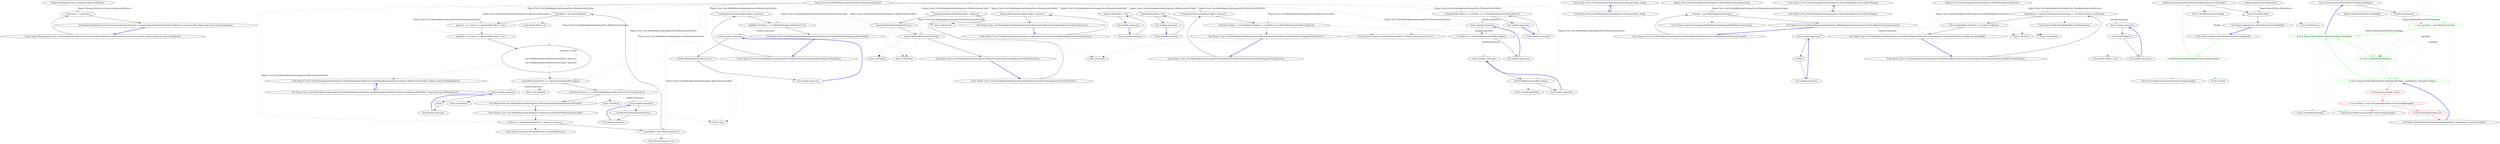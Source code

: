 digraph  {
n3 [label="Ninject.Planning.Directives.ConstructorInjectionDirective", span=""];
n0 [cluster="Ninject.Planning.Directives.ConstructorInjectionDirective.ConstructorInjectionDirective(System.Reflection.ConstructorInfo, Ninject.Injection.ConstructorInjector)", label="Entry Ninject.Planning.Directives.ConstructorInjectionDirective.ConstructorInjectionDirective(System.Reflection.ConstructorInfo, Ninject.Injection.ConstructorInjector)", span="33-33"];
n1 [cluster="Ninject.Planning.Directives.ConstructorInjectionDirective.ConstructorInjectionDirective(System.Reflection.ConstructorInfo, Ninject.Injection.ConstructorInjector)", label="Constructor = constructor", span="36-36"];
n2 [cluster="Ninject.Planning.Directives.ConstructorInjectionDirective.ConstructorInjectionDirective(System.Reflection.ConstructorInfo, Ninject.Injection.ConstructorInjector)", label="Exit Ninject.Planning.Directives.ConstructorInjectionDirective.ConstructorInjectionDirective(System.Reflection.ConstructorInfo, Ninject.Injection.ConstructorInjector)", span="33-33"];
m0_16 [cluster="Mock<IPlan>.cstr", file="CircularDependenciesTests.cs", label="Entry Mock<IPlan>.cstr", span=""];
m0_83 [cluster="Ninject.Tests.Unit.MethodInjectionStrategyTests.Dummy.Foo(int, string)", file="CircularDependenciesTests.cs", label="Entry Ninject.Tests.Unit.MethodInjectionStrategyTests.Dummy.Foo(int, string)", span="109-109"];
m0_84 [cluster="Ninject.Tests.Unit.MethodInjectionStrategyTests.Dummy.Foo(int, string)", file="CircularDependenciesTests.cs", label="Exit Ninject.Tests.Unit.MethodInjectionStrategyTests.Dummy.Foo(int, string)", span="109-109"];
m0_3 [cluster="Ninject.Activation.Strategies.MethodInjectionStrategy.MethodInjectionStrategy()", file="CircularDependenciesTests.cs", label="Entry Ninject.Activation.Strategies.MethodInjectionStrategy.MethodInjectionStrategy()", span="17-17"];
m0_85 [cluster="Ninject.Tests.Unit.MethodInjectionStrategyTests.Dummy.Bar(Ninject.Tests.Fakes.IWeapon)", file="CircularDependenciesTests.cs", label="Entry Ninject.Tests.Unit.MethodInjectionStrategyTests.Dummy.Bar(Ninject.Tests.Fakes.IWeapon)", span="110-110"];
m0_86 [cluster="Ninject.Tests.Unit.MethodInjectionStrategyTests.Dummy.Bar(Ninject.Tests.Fakes.IWeapon)", file="CircularDependenciesTests.cs", label="Exit Ninject.Tests.Unit.MethodInjectionStrategyTests.Dummy.Bar(Ninject.Tests.Fakes.IWeapon)", span="110-110"];
m0_15 [cluster="Mock<IContext>.cstr", file="CircularDependenciesTests.cs", label="Entry Mock<IContext>.cstr", span=""];
m0_4 [cluster="Ninject.Tests.Unit.MethodInjectionStrategyTests.WhenActivateIsCalled.WhenActivateIsCalled()", file="CircularDependenciesTests.cs", label="Entry Ninject.Tests.Unit.MethodInjectionStrategyTests.WhenActivateIsCalled.WhenActivateIsCalled()", span="42-42"];
m0_5 [cluster="Ninject.Tests.Unit.MethodInjectionStrategyTests.WhenActivateIsCalled.WhenActivateIsCalled()", file="CircularDependenciesTests.cs", label="reference = new InstanceReference { Instance = instance }", span="44-44"];
m0_6 [cluster="Ninject.Tests.Unit.MethodInjectionStrategyTests.WhenActivateIsCalled.WhenActivateIsCalled()", file="CircularDependenciesTests.cs", label="contextMock = new Mock<IContext>()", span="46-46"];
m0_7 [cluster="Ninject.Tests.Unit.MethodInjectionStrategyTests.WhenActivateIsCalled.WhenActivateIsCalled()", file="CircularDependenciesTests.cs", label="planMock = new Mock<IPlan>()", span="47-47"];
m0_8 [cluster="Ninject.Tests.Unit.MethodInjectionStrategyTests.WhenActivateIsCalled.WhenActivateIsCalled()", file="CircularDependenciesTests.cs", label="injector1 = (x, args) => { injector1WasCalled = true; }", span="48-48"];
m0_9 [cluster="Ninject.Tests.Unit.MethodInjectionStrategyTests.WhenActivateIsCalled.WhenActivateIsCalled()", file="CircularDependenciesTests.cs", label="injector2 = (x, args) => { injector2WasCalled = true; }", span="49-49"];
m0_10 [cluster="Ninject.Tests.Unit.MethodInjectionStrategyTests.WhenActivateIsCalled.WhenActivateIsCalled()", file="CircularDependenciesTests.cs", label="directives = new[]\r\n            {\r\n                new FakeMethodInjectionDirective(method1, injector1),\r\n                new FakeMethodInjectionDirective(method2, injector2)\r\n            }", span="51-55"];
m0_11 [cluster="Ninject.Tests.Unit.MethodInjectionStrategyTests.WhenActivateIsCalled.WhenActivateIsCalled()", file="CircularDependenciesTests.cs", label="contextMock.SetupGet(x => x.Plan).Returns(planMock.Object)", span="57-57"];
m0_12 [cluster="Ninject.Tests.Unit.MethodInjectionStrategyTests.WhenActivateIsCalled.WhenActivateIsCalled()", file="CircularDependenciesTests.cs", label="planMock.Setup(x => x.GetAll<MethodInjectionDirective>()).Returns(directives)", span="59-59"];
m0_13 [cluster="Ninject.Tests.Unit.MethodInjectionStrategyTests.WhenActivateIsCalled.WhenActivateIsCalled()", file="CircularDependenciesTests.cs", label="Exit Ninject.Tests.Unit.MethodInjectionStrategyTests.WhenActivateIsCalled.WhenActivateIsCalled()", span="42-42"];
m0_66 [cluster="Unk.Should", file="CircularDependenciesTests.cs", label="Entry Unk.Should", span=""];
m0_33 [cluster="Unk.>", file="CircularDependenciesTests.cs", label="Entry Unk.>", span=""];
m0_50 [cluster="System.Collections.Generic.IEnumerable<T>.Map<T>(System.Action<T>)", file="CircularDependenciesTests.cs", label="Entry System.Collections.Generic.IEnumerable<T>.Map<T>(System.Action<T>)", span="8-8"];
m0_61 [cluster="Ninject.Tests.Unit.MethodInjectionStrategyTests.WhenActivateIsCalled.InvokesInjectorsForEachDirective()", file="CircularDependenciesTests.cs", label="Entry Ninject.Tests.Unit.MethodInjectionStrategyTests.WhenActivateIsCalled.InvokesInjectorsForEachDirective()", span="85-85"];
m0_62 [cluster="Ninject.Tests.Unit.MethodInjectionStrategyTests.WhenActivateIsCalled.InvokesInjectorsForEachDirective()", file="CircularDependenciesTests.cs", label="strategy.Activate(contextMock.Object, reference)", span="87-87"];
m0_63 [cluster="Ninject.Tests.Unit.MethodInjectionStrategyTests.WhenActivateIsCalled.InvokesInjectorsForEachDirective()", file="CircularDependenciesTests.cs", label="injector1WasCalled.Should().BeTrue()", span="88-88"];
m0_64 [cluster="Ninject.Tests.Unit.MethodInjectionStrategyTests.WhenActivateIsCalled.InvokesInjectorsForEachDirective()", file="CircularDependenciesTests.cs", label="injector2WasCalled.Should().BeTrue()", span="89-89"];
m0_65 [cluster="Ninject.Tests.Unit.MethodInjectionStrategyTests.WhenActivateIsCalled.InvokesInjectorsForEachDirective()", file="CircularDependenciesTests.cs", label="Exit Ninject.Tests.Unit.MethodInjectionStrategyTests.WhenActivateIsCalled.InvokesInjectorsForEachDirective()", span="85-85"];
m0_43 [cluster="Ninject.Tests.Unit.MethodInjectionStrategyTests.WhenActivateIsCalled.CreatesMethodInjectorsForEachDirective()", file="CircularDependenciesTests.cs", label="Entry Ninject.Tests.Unit.MethodInjectionStrategyTests.WhenActivateIsCalled.CreatesMethodInjectorsForEachDirective()", span="71-71"];
m0_44 [cluster="Ninject.Tests.Unit.MethodInjectionStrategyTests.WhenActivateIsCalled.CreatesMethodInjectorsForEachDirective()", file="CircularDependenciesTests.cs", label="strategy.Activate(contextMock.Object, reference)", span="73-73"];
m0_45 [cluster="Ninject.Tests.Unit.MethodInjectionStrategyTests.WhenActivateIsCalled.CreatesMethodInjectorsForEachDirective()", file="CircularDependenciesTests.cs", label="Exit Ninject.Tests.Unit.MethodInjectionStrategyTests.WhenActivateIsCalled.CreatesMethodInjectorsForEachDirective()", span="71-71"];
m0_75 [cluster="Unk.ToArray", file="CircularDependenciesTests.cs", label="Entry Unk.ToArray", span=""];
m0_17 [cluster="Ninject.Tests.Unit.MethodInjectionStrategyTests.FakeMethodInjectionDirective.FakeMethodInjectionDirective(System.Reflection.MethodInfo, Ninject.Injection.MethodInjector)", file="CircularDependenciesTests.cs", label="Entry Ninject.Tests.Unit.MethodInjectionStrategyTests.FakeMethodInjectionDirective.FakeMethodInjectionDirective(System.Reflection.MethodInfo, Ninject.Injection.MethodInjector)", span="97-97"];
m0_68 [cluster="Ninject.Tests.Unit.MethodInjectionStrategyTests.FakeMethodInjectionDirective.FakeMethodInjectionDirective(System.Reflection.MethodInfo, Ninject.Injection.MethodInjector)", file="CircularDependenciesTests.cs", label="Exit Ninject.Tests.Unit.MethodInjectionStrategyTests.FakeMethodInjectionDirective.FakeMethodInjectionDirective(System.Reflection.MethodInfo, Ninject.Injection.MethodInjector)", span="97-97"];
m0_38 [cluster="Unk.Activate", file="CircularDependenciesTests.cs", label="Entry Unk.Activate", span=""];
m0_20 [cluster="Unk.Setup", file="CircularDependenciesTests.cs", label="Entry Unk.Setup", span=""];
m0_18 [cluster="Unk.SetupGet", file="CircularDependenciesTests.cs", label="Entry Unk.SetupGet", span=""];
m0_14 [cluster="Ninject.Activation.InstanceReference.InstanceReference()", file="CircularDependenciesTests.cs", label="Entry Ninject.Activation.InstanceReference.InstanceReference()", span="16-16"];
m0_80 [cluster="lambda expression", file="CircularDependenciesTests.cs", label="Entry lambda expression", span="103-103"];
m0_27 [cluster="lambda expression", file="CircularDependenciesTests.cs", label="Entry lambda expression", span="57-57"];
m0_30 [cluster="lambda expression", file="CircularDependenciesTests.cs", label="Entry lambda expression", span="59-59"];
m0_21 [cluster="lambda expression", file="CircularDependenciesTests.cs", label="Entry lambda expression", span="48-48"];
m0_22 [cluster="lambda expression", file="CircularDependenciesTests.cs", label="injector1WasCalled = true", span="48-48"];
m0_23 [cluster="lambda expression", file="CircularDependenciesTests.cs", label="Exit lambda expression", span="48-48"];
m0_24 [cluster="lambda expression", file="CircularDependenciesTests.cs", label="Entry lambda expression", span="49-49"];
m0_25 [cluster="lambda expression", file="CircularDependenciesTests.cs", label="injector2WasCalled = true", span="49-49"];
m0_26 [cluster="lambda expression", file="CircularDependenciesTests.cs", label="Exit lambda expression", span="49-49"];
m0_28 [cluster="lambda expression", file="CircularDependenciesTests.cs", label="x.Plan", span="57-57"];
m0_29 [cluster="lambda expression", file="CircularDependenciesTests.cs", label="Exit lambda expression", span="57-57"];
m0_31 [cluster="lambda expression", file="CircularDependenciesTests.cs", label="x.GetAll<MethodInjectionDirective>()", span="59-59"];
m0_32 [cluster="lambda expression", file="CircularDependenciesTests.cs", label="Exit lambda expression", span="59-59"];
m0_40 [cluster="lambda expression", file="CircularDependenciesTests.cs", label="Entry lambda expression", span="67-67"];
m0_41 [cluster="lambda expression", file="CircularDependenciesTests.cs", label="x.GetAll<MethodInjectionDirective>()", span="67-67"];
m0_42 [cluster="lambda expression", file="CircularDependenciesTests.cs", label="Exit lambda expression", span="67-67"];
m0_51 [cluster="lambda expression", file="CircularDependenciesTests.cs", label="Entry lambda expression", span="81-81"];
m0_52 [cluster="lambda expression", file="CircularDependenciesTests.cs", label="d.TargetMocks.Map(m => m.Verify(x => x.ResolveWithin(contextMock.Object)))", span="81-81"];
m0_53 [cluster="lambda expression", file="CircularDependenciesTests.cs", label="Exit lambda expression", span="81-81"];
m0_54 [cluster="lambda expression", file="CircularDependenciesTests.cs", label="Entry lambda expression", span="81-81"];
m0_55 [cluster="lambda expression", file="CircularDependenciesTests.cs", label="m.Verify(x => x.ResolveWithin(contextMock.Object))", span="81-81"];
m0_56 [cluster="lambda expression", file="CircularDependenciesTests.cs", label="Exit lambda expression", span="81-81"];
m0_57 [cluster="lambda expression", file="CircularDependenciesTests.cs", label="Entry lambda expression", span="81-81"];
m0_58 [cluster="lambda expression", file="CircularDependenciesTests.cs", label="x.ResolveWithin(contextMock.Object)", span="81-81"];
m0_59 [cluster="lambda expression", file="CircularDependenciesTests.cs", label="Exit lambda expression", span="81-81"];
m0_76 [cluster="lambda expression", file="CircularDependenciesTests.cs", label="Entry lambda expression", span="102-102"];
m0_77 [cluster="lambda expression", file="CircularDependenciesTests.cs", label="new Mock<ITarget>()", span="102-102"];
m0_78 [cluster="lambda expression", file="CircularDependenciesTests.cs", label="Exit lambda expression", span="102-102"];
m0_81 [cluster="lambda expression", file="CircularDependenciesTests.cs", label="m.Object", span="103-103"];
m0_82 [cluster="lambda expression", file="CircularDependenciesTests.cs", label="Exit lambda expression", span="103-103"];
m0_74 [cluster="Unk.Select", file="CircularDependenciesTests.cs", label="Entry Unk.Select", span=""];
m0_79 [cluster="Mock<ITarget>.cstr", file="CircularDependenciesTests.cs", label="Entry Mock<ITarget>.cstr", span=""];
m0_34 [cluster="Ninject.Tests.Unit.MethodInjectionStrategyTests.WhenActivateIsCalled.ReadsMethodInjectorsFromPlan()", file="CircularDependenciesTests.cs", label="Entry Ninject.Tests.Unit.MethodInjectionStrategyTests.WhenActivateIsCalled.ReadsMethodInjectorsFromPlan()", span="63-63"];
m0_35 [cluster="Ninject.Tests.Unit.MethodInjectionStrategyTests.WhenActivateIsCalled.ReadsMethodInjectorsFromPlan()", file="CircularDependenciesTests.cs", label="strategy.Activate(contextMock.Object, reference)", span="65-65"];
m0_36 [cluster="Ninject.Tests.Unit.MethodInjectionStrategyTests.WhenActivateIsCalled.ReadsMethodInjectorsFromPlan()", file="CircularDependenciesTests.cs", label="planMock.Verify(x => x.GetAll<MethodInjectionDirective>())", span="67-67"];
m0_37 [cluster="Ninject.Tests.Unit.MethodInjectionStrategyTests.WhenActivateIsCalled.ReadsMethodInjectorsFromPlan()", file="CircularDependenciesTests.cs", label="Exit Ninject.Tests.Unit.MethodInjectionStrategyTests.WhenActivateIsCalled.ReadsMethodInjectorsFromPlan()", span="63-63"];
m0_67 [cluster="Unk.BeTrue", file="CircularDependenciesTests.cs", label="Entry Unk.BeTrue", span=""];
m0_46 [cluster="Ninject.Tests.Unit.MethodInjectionStrategyTests.WhenActivateIsCalled.ResolvesValuesForEachTargetOfEachDirective()", file="CircularDependenciesTests.cs", label="Entry Ninject.Tests.Unit.MethodInjectionStrategyTests.WhenActivateIsCalled.ResolvesValuesForEachTargetOfEachDirective()", span="77-77"];
m0_47 [cluster="Ninject.Tests.Unit.MethodInjectionStrategyTests.WhenActivateIsCalled.ResolvesValuesForEachTargetOfEachDirective()", file="CircularDependenciesTests.cs", label="strategy.Activate(contextMock.Object, reference)", span="79-79"];
m0_48 [cluster="Ninject.Tests.Unit.MethodInjectionStrategyTests.WhenActivateIsCalled.ResolvesValuesForEachTargetOfEachDirective()", file="CircularDependenciesTests.cs", label="directives.Map(d => d.TargetMocks.Map(m => m.Verify(x => x.ResolveWithin(contextMock.Object))))", span="81-81"];
m0_49 [cluster="Ninject.Tests.Unit.MethodInjectionStrategyTests.WhenActivateIsCalled.ResolvesValuesForEachTargetOfEachDirective()", file="CircularDependenciesTests.cs", label="Exit Ninject.Tests.Unit.MethodInjectionStrategyTests.WhenActivateIsCalled.ResolvesValuesForEachTargetOfEachDirective()", span="77-77"];
m0_19 [cluster="Unk.Returns", file="CircularDependenciesTests.cs", label="Entry Unk.Returns", span=""];
m0_73 [cluster="System.Reflection.MethodBase.GetParameters()", file="CircularDependenciesTests.cs", label="Entry System.Reflection.MethodBase.GetParameters()", span="0-0"];
m0_60 [cluster="Unk.ResolveWithin", file="CircularDependenciesTests.cs", label="Entry Unk.ResolveWithin", span=""];
m0_39 [cluster="Unk.Verify", file="CircularDependenciesTests.cs", label="Entry Unk.Verify", span=""];
m0_0 [cluster="Ninject.Tests.Unit.MethodInjectionStrategyTests.MethodInjectionStrategyContext.MethodInjectionStrategyContext()", file="CircularDependenciesTests.cs", label="Entry Ninject.Tests.Unit.MethodInjectionStrategyTests.MethodInjectionStrategyContext.MethodInjectionStrategyContext()", span="22-22"];
m0_1 [cluster="Ninject.Tests.Unit.MethodInjectionStrategyTests.MethodInjectionStrategyContext.MethodInjectionStrategyContext()", file="CircularDependenciesTests.cs", label="strategy = new MethodInjectionStrategy()", span="24-24"];
m0_2 [cluster="Ninject.Tests.Unit.MethodInjectionStrategyTests.MethodInjectionStrategyContext.MethodInjectionStrategyContext()", file="CircularDependenciesTests.cs", label="Exit Ninject.Tests.Unit.MethodInjectionStrategyTests.MethodInjectionStrategyContext.MethodInjectionStrategyContext()", span="22-22"];
m0_69 [cluster="Ninject.Tests.Unit.MethodInjectionStrategyTests.FakeMethodInjectionDirective.CreateTargetsFromParameters(System.Reflection.MethodInfo)", file="CircularDependenciesTests.cs", label="Entry Ninject.Tests.Unit.MethodInjectionStrategyTests.FakeMethodInjectionDirective.CreateTargetsFromParameters(System.Reflection.MethodInfo)", span="100-100"];
m0_70 [cluster="Ninject.Tests.Unit.MethodInjectionStrategyTests.FakeMethodInjectionDirective.CreateTargetsFromParameters(System.Reflection.MethodInfo)", file="CircularDependenciesTests.cs", label="TargetMocks = method.GetParameters().Select(p => new Mock<ITarget>()).ToArray()", span="102-102"];
m0_71 [cluster="Ninject.Tests.Unit.MethodInjectionStrategyTests.FakeMethodInjectionDirective.CreateTargetsFromParameters(System.Reflection.MethodInfo)", file="CircularDependenciesTests.cs", label="return TargetMocks.Select(m => m.Object).ToArray();", span="103-103"];
m0_72 [cluster="Ninject.Tests.Unit.MethodInjectionStrategyTests.FakeMethodInjectionDirective.CreateTargetsFromParameters(System.Reflection.MethodInfo)", file="CircularDependenciesTests.cs", label="Exit Ninject.Tests.Unit.MethodInjectionStrategyTests.FakeMethodInjectionDirective.CreateTargetsFromParameters(System.Reflection.MethodInfo)", span="100-100"];
m0_87 [file="CircularDependenciesTests.cs", label="Ninject.Tests.Unit.MethodInjectionStrategyTests.MethodInjectionStrategyContext", span=""];
m0_88 [file="CircularDependenciesTests.cs", label="Ninject.Tests.Unit.MethodInjectionStrategyTests.WhenActivateIsCalled", span=""];
m0_89 [file="CircularDependenciesTests.cs", label="Ninject.Tests.Unit.MethodInjectionStrategyTests.FakeMethodInjectionDirective", span=""];
m1_7 [cluster="Unk.AddExecutionAssembly", file="MainActivity.cs", label="Entry Unk.AddExecutionAssembly", span=""];
m1_0 [cluster="Ninject.Android.Tests.MainActivity.OnCreate(Bundle)", file="MainActivity.cs", label="Entry Ninject.Android.Tests.MainActivity.OnCreate(Bundle)", span="17-17"];
m1_1 [cluster="Ninject.Android.Tests.MainActivity.OnCreate(Bundle)", color=green, community=0, file="MainActivity.cs", label="0: AddTestAssembly(Assembly.GetExecutingAssembly())", span="21-21"];
m1_3 [cluster="Ninject.Android.Tests.MainActivity.OnCreate(Bundle)", file="MainActivity.cs", label="base.OnCreate(bundle)", span="36-36"];
m1_2 [cluster="Ninject.Android.Tests.MainActivity.OnCreate(Bundle)", file="MainActivity.cs", label="AddExecutionAssembly(typeof(ExtensibilityPointFactory).Assembly)", span="22-22"];
m1_4 [cluster="Ninject.Android.Tests.MainActivity.OnCreate(Bundle)", file="MainActivity.cs", label="Exit Ninject.Android.Tests.MainActivity.OnCreate(Bundle)", span="17-17"];
m1_8 [cluster="Unk.OnCreate", file="MainActivity.cs", label="Entry Unk.OnCreate", span=""];
m1_5 [cluster="System.Reflection.Assembly.GetExecutingAssembly()", file="MainActivity.cs", label="Entry System.Reflection.Assembly.GetExecutingAssembly()", span="0-0"];
m1_6 [cluster="Unk.Add", file="MainActivity.cs", label="Entry Unk.Add", span=""];
m1_9 [file="MainActivity.cs", label="Ninject.Android.Tests.MainActivity", span=""];
m2_0 [cluster="Ninject.WindowsPhone8Tests.MainPage.MainPage()", file="MainPage.xaml.cs", label="Entry Ninject.WindowsPhone8Tests.MainPage.MainPage()", span="18-18"];
m2_1 [cluster="Ninject.WindowsPhone8Tests.MainPage.MainPage()", file="MainPage.xaml.cs", label="InitializeComponent()", span="20-20"];
m2_2 [cluster="Ninject.WindowsPhone8Tests.MainPage.MainPage()", color=green, community=0, file="MainPage.xaml.cs", label="1: var mainPage = new MainPageControl()", span="23-23"];
m2_3 [cluster="Ninject.WindowsPhone8Tests.MainPage.MainPage()", color=green, community=0, file="MainPage.xaml.cs", label="0: Exit Ninject.WindowsPhone8Tests.MainPage.MainPage()", span="18-18"];
m2_4 [cluster="Unk.InitializeComponent", color=green, community=0, file="MainPage.xaml.cs", label="0: Entry Unk.InitializeComponent", span=""];
m2_5 [cluster="Ninject.WindowsPhone8Tests.MainPage.MainPage_Loaded(object, RoutedEventArgs)", color=green, community=0, file="MainPage.xaml.cs", label="0: Entry Ninject.WindowsPhone8Tests.MainPage.MainPage_Loaded(object, RoutedEventArgs)", span="29-29"];
m2_11 [cluster="System.Reflection.Assembly.GetExecutingAssembly()", file="MainPage.xaml.cs", label="Entry System.Reflection.Assembly.GetExecutingAssembly()", span="0-0"];
m2_6 [cluster="Ninject.WindowsPhone8Tests.MainPage.MainPage_Loaded(object, RoutedEventArgs)", color=red, community=0, file="MainPage.xaml.cs", label="0: SystemTray.IsVisible = false", span="32-32"];
m2_7 [cluster="Ninject.WindowsPhone8Tests.MainPage.MainPage_Loaded(object, RoutedEventArgs)", color=red, community=0, file="MainPage.xaml.cs", label="0: var testPage = new TestEngine(Assembly.GetExecutingAssembly())", span="34-34"];
m2_8 [cluster="MainPageControl.cstr", color=red, community=0, file="MainPage.xaml.cs", label="0: Entry MainPageControl.cstr", span=""];
m2_9 [cluster="Ninject.WindowsPhone8Tests.MainPage.MainPage_Loaded(object, RoutedEventArgs)", file="MainPage.xaml.cs", label="Exit Ninject.WindowsPhone8Tests.MainPage.MainPage_Loaded(object, RoutedEventArgs)", span="29-29"];
m2_10 [cluster="Unk.AddTestAssembly", file="MainPage.xaml.cs", label="Entry Unk.AddTestAssembly", span=""];
m2_12 [file="MainPage.xaml.cs", label="Ninject.WindowsPhone8Tests.MainPage", span=""];
n3 -> n1  [color=darkseagreen4, key=1, label="Ninject.Planning.Directives.ConstructorInjectionDirective", style=dashed];
n0 -> n1  [key=0, style=solid];
n1 -> n2  [key=0, style=solid];
n2 -> n0  [color=blue, key=0, style=bold];
m0_83 -> m0_84  [key=0, style=solid];
m0_84 -> m0_83  [color=blue, key=0, style=bold];
m0_85 -> m0_86  [key=0, style=solid];
m0_86 -> m0_85  [color=blue, key=0, style=bold];
m0_4 -> m0_5  [key=0, style=solid];
m0_5 -> m0_6  [key=0, style=solid];
m0_5 -> m0_14  [key=2, style=dotted];
m0_6 -> m0_7  [key=0, style=solid];
m0_6 -> m0_15  [key=2, style=dotted];
m0_7 -> m0_8  [key=0, style=solid];
m0_7 -> m0_16  [key=2, style=dotted];
m0_8 -> m0_9  [key=0, style=solid];
m0_9 -> m0_10  [key=0, style=solid];
m0_10 -> m0_11  [key=0, style=solid];
m0_10 -> m0_17  [key=2, style=dotted];
m0_11 -> m0_12  [key=0, style=solid];
m0_11 -> m0_18  [key=2, style=dotted];
m0_11 -> m0_19  [key=2, style=dotted];
m0_11 -> m0_27  [color=darkseagreen4, key=1, label="lambda expression", style=dashed];
m0_12 -> m0_13  [key=0, style=solid];
m0_12 -> m0_20  [key=2, style=dotted];
m0_12 -> m0_19  [key=2, style=dotted];
m0_12 -> m0_30  [color=darkseagreen4, key=1, label="lambda expression", style=dashed];
m0_13 -> m0_4  [color=blue, key=0, style=bold];
m0_61 -> m0_62  [key=0, style=solid];
m0_62 -> m0_63  [key=0, style=solid];
m0_62 -> m0_38  [key=2, style=dotted];
m0_63 -> m0_64  [key=0, style=solid];
m0_63 -> m0_66  [key=2, style=dotted];
m0_63 -> m0_67  [key=2, style=dotted];
m0_64 -> m0_65  [key=0, style=solid];
m0_64 -> m0_66  [key=2, style=dotted];
m0_64 -> m0_67  [key=2, style=dotted];
m0_65 -> m0_61  [color=blue, key=0, style=bold];
m0_43 -> m0_44  [key=0, style=solid];
m0_44 -> m0_45  [key=0, style=solid];
m0_44 -> m0_38  [key=2, style=dotted];
m0_45 -> m0_43  [color=blue, key=0, style=bold];
m0_17 -> m0_68  [key=0, style=solid];
m0_68 -> m0_17  [color=blue, key=0, style=bold];
m0_80 -> m0_81  [key=0, style=solid];
m0_27 -> m0_28  [key=0, style=solid];
m0_30 -> m0_31  [key=0, style=solid];
m0_21 -> m0_22  [key=0, style=solid];
m0_22 -> m0_23  [key=0, style=solid];
m0_23 -> m0_21  [color=blue, key=0, style=bold];
m0_24 -> m0_25  [key=0, style=solid];
m0_25 -> m0_26  [key=0, style=solid];
m0_26 -> m0_24  [color=blue, key=0, style=bold];
m0_28 -> m0_29  [key=0, style=solid];
m0_29 -> m0_27  [color=blue, key=0, style=bold];
m0_31 -> m0_32  [key=0, style=solid];
m0_31 -> m0_33  [key=2, style=dotted];
m0_32 -> m0_30  [color=blue, key=0, style=bold];
m0_40 -> m0_41  [key=0, style=solid];
m0_41 -> m0_42  [key=0, style=solid];
m0_41 -> m0_33  [key=2, style=dotted];
m0_42 -> m0_40  [color=blue, key=0, style=bold];
m0_51 -> m0_52  [key=0, style=solid];
m0_52 -> m0_53  [key=0, style=solid];
m0_52 -> m0_50  [key=2, style=dotted];
m0_52 -> m0_54  [color=darkseagreen4, key=1, label="lambda expression", style=dashed];
m0_53 -> m0_51  [color=blue, key=0, style=bold];
m0_54 -> m0_55  [key=0, style=solid];
m0_55 -> m0_56  [key=0, style=solid];
m0_55 -> m0_39  [key=2, style=dotted];
m0_55 -> m0_57  [color=darkseagreen4, key=1, label="lambda expression", style=dashed];
m0_56 -> m0_54  [color=blue, key=0, style=bold];
m0_57 -> m0_58  [key=0, style=solid];
m0_58 -> m0_59  [key=0, style=solid];
m0_58 -> m0_60  [key=2, style=dotted];
m0_59 -> m0_57  [color=blue, key=0, style=bold];
m0_76 -> m0_77  [key=0, style=solid];
m0_77 -> m0_78  [key=0, style=solid];
m0_77 -> m0_79  [key=2, style=dotted];
m0_78 -> m0_76  [color=blue, key=0, style=bold];
m0_81 -> m0_82  [key=0, style=solid];
m0_82 -> m0_80  [color=blue, key=0, style=bold];
m0_34 -> m0_35  [key=0, style=solid];
m0_35 -> m0_36  [key=0, style=solid];
m0_35 -> m0_38  [key=2, style=dotted];
m0_36 -> m0_37  [key=0, style=solid];
m0_36 -> m0_39  [key=2, style=dotted];
m0_36 -> m0_40  [color=darkseagreen4, key=1, label="lambda expression", style=dashed];
m0_37 -> m0_34  [color=blue, key=0, style=bold];
m0_46 -> m0_47  [key=0, style=solid];
m0_47 -> m0_48  [key=0, style=solid];
m0_47 -> m0_38  [key=2, style=dotted];
m0_48 -> m0_49  [key=0, style=solid];
m0_48 -> m0_50  [key=2, style=dotted];
m0_48 -> m0_51  [color=darkseagreen4, key=1, label="lambda expression", style=dashed];
m0_49 -> m0_46  [color=blue, key=0, style=bold];
m0_0 -> m0_1  [key=0, style=solid];
m0_1 -> m0_2  [key=0, style=solid];
m0_1 -> m0_3  [key=2, style=dotted];
m0_2 -> m0_0  [color=blue, key=0, style=bold];
m0_69 -> m0_70  [key=0, style=solid];
m0_70 -> m0_71  [key=0, style=solid];
m0_70 -> m0_73  [key=2, style=dotted];
m0_70 -> m0_74  [key=2, style=dotted];
m0_70 -> m0_75  [key=2, style=dotted];
m0_70 -> m0_76  [color=darkseagreen4, key=1, label="lambda expression", style=dashed];
m0_71 -> m0_72  [key=0, style=solid];
m0_71 -> m0_74  [key=2, style=dotted];
m0_71 -> m0_75  [key=2, style=dotted];
m0_71 -> m0_80  [color=darkseagreen4, key=1, label="lambda expression", style=dashed];
m0_72 -> m0_69  [color=blue, key=0, style=bold];
m0_87 -> m0_1  [color=darkseagreen4, key=1, label="Ninject.Tests.Unit.MethodInjectionStrategyTests.MethodInjectionStrategyContext", style=dashed];
m0_88 -> m0_5  [color=darkseagreen4, key=1, label="Ninject.Tests.Unit.MethodInjectionStrategyTests.WhenActivateIsCalled", style=dashed];
m0_88 -> m0_6  [color=darkseagreen4, key=1, label="Ninject.Tests.Unit.MethodInjectionStrategyTests.WhenActivateIsCalled", style=dashed];
m0_88 -> m0_7  [color=darkseagreen4, key=1, label="Ninject.Tests.Unit.MethodInjectionStrategyTests.WhenActivateIsCalled", style=dashed];
m0_88 -> m0_8  [color=darkseagreen4, key=1, label="Ninject.Tests.Unit.MethodInjectionStrategyTests.WhenActivateIsCalled", style=dashed];
m0_88 -> m0_22  [color=darkseagreen4, key=1, label="Ninject.Tests.Unit.MethodInjectionStrategyTests.WhenActivateIsCalled", style=dashed];
m0_88 -> m0_9  [color=darkseagreen4, key=1, label="Ninject.Tests.Unit.MethodInjectionStrategyTests.WhenActivateIsCalled", style=dashed];
m0_88 -> m0_25  [color=darkseagreen4, key=1, label="Ninject.Tests.Unit.MethodInjectionStrategyTests.WhenActivateIsCalled", style=dashed];
m0_88 -> m0_10  [color=darkseagreen4, key=1, label="Ninject.Tests.Unit.MethodInjectionStrategyTests.WhenActivateIsCalled", style=dashed];
m0_88 -> m0_11  [color=darkseagreen4, key=1, label="Ninject.Tests.Unit.MethodInjectionStrategyTests.WhenActivateIsCalled", style=dashed];
m0_88 -> m0_12  [color=darkseagreen4, key=1, label="Ninject.Tests.Unit.MethodInjectionStrategyTests.WhenActivateIsCalled", style=dashed];
m0_88 -> m0_35  [color=darkseagreen4, key=1, label="Ninject.Tests.Unit.MethodInjectionStrategyTests.WhenActivateIsCalled", style=dashed];
m0_88 -> m0_36  [color=darkseagreen4, key=1, label="Ninject.Tests.Unit.MethodInjectionStrategyTests.WhenActivateIsCalled", style=dashed];
m0_88 -> m0_44  [color=darkseagreen4, key=1, label="Ninject.Tests.Unit.MethodInjectionStrategyTests.WhenActivateIsCalled", style=dashed];
m0_88 -> m0_47  [color=darkseagreen4, key=1, label="Ninject.Tests.Unit.MethodInjectionStrategyTests.WhenActivateIsCalled", style=dashed];
m0_88 -> m0_48  [color=darkseagreen4, key=1, label="Ninject.Tests.Unit.MethodInjectionStrategyTests.WhenActivateIsCalled", style=dashed];
m0_88 -> m0_52  [color=darkseagreen4, key=1, label="Ninject.Tests.Unit.MethodInjectionStrategyTests.WhenActivateIsCalled", style=dashed];
m0_88 -> m0_55  [color=darkseagreen4, key=1, label="Ninject.Tests.Unit.MethodInjectionStrategyTests.WhenActivateIsCalled", style=dashed];
m0_88 -> m0_58  [color=darkseagreen4, key=1, label="Ninject.Tests.Unit.MethodInjectionStrategyTests.WhenActivateIsCalled", style=dashed];
m0_88 -> m0_62  [color=darkseagreen4, key=1, label="Ninject.Tests.Unit.MethodInjectionStrategyTests.WhenActivateIsCalled", style=dashed];
m0_88 -> m0_63  [color=darkseagreen4, key=1, label="Ninject.Tests.Unit.MethodInjectionStrategyTests.WhenActivateIsCalled", style=dashed];
m0_88 -> m0_64  [color=darkseagreen4, key=1, label="Ninject.Tests.Unit.MethodInjectionStrategyTests.WhenActivateIsCalled", style=dashed];
m0_89 -> m0_70  [color=darkseagreen4, key=1, label="Ninject.Tests.Unit.MethodInjectionStrategyTests.FakeMethodInjectionDirective", style=dashed];
m0_89 -> m0_71  [color=darkseagreen4, key=1, label="Ninject.Tests.Unit.MethodInjectionStrategyTests.FakeMethodInjectionDirective", style=dashed];
m1_0 -> m1_1  [color=green, key=0, style=solid];
m1_0 -> m1_3  [color=darkseagreen4, key=1, label=Bundle, style=dashed];
m1_1 -> m1_2  [color=green, key=0, style=solid];
m1_1 -> m1_5  [color=green, key=2, style=dotted];
m1_1 -> m1_6  [color=green, key=2, style=dotted];
m1_3 -> m1_4  [key=0, style=solid];
m1_3 -> m1_8  [key=2, style=dotted];
m1_2 -> m1_3  [key=0, style=solid];
m1_2 -> m1_7  [key=2, style=dotted];
m1_4 -> m1_0  [color=blue, key=0, style=bold];
m1_9 -> m1_3  [color=darkseagreen4, key=1, label="Ninject.Android.Tests.MainActivity", style=dashed];
m2_0 -> m2_1  [key=0, style=solid];
m2_1 -> m2_2  [color=green, key=0, style=solid];
m2_1 -> m2_4  [key=2, style=dotted];
m2_2 -> m2_3  [color=green, key=0, style=solid];
m2_2 -> m2_8  [color=green, key=2, style=dotted];
m2_2 -> m2_4  [color=green, key=1, label=mainPage, style=dashed];
m2_2 -> m2_5  [color=green, key=1, label=mainPage, style=dashed];
m2_3 -> m2_4  [color=green, key=0, style=solid];
m2_3 -> m2_11  [color=green, key=2, style=dotted];
m2_3 -> m2_10  [color=green, key=2, style=dotted];
m2_3 -> m2_0  [color=blue, key=0, style=bold];
m2_4 -> m2_5  [color=green, key=0, style=solid];
m2_4 -> m2_11  [color=green, key=2, style=dotted];
m2_5 -> m2_3  [color=green, key=0, style=solid];
m2_5 -> m2_6  [color=red, key=0, style=solid];
m2_6 -> m2_7  [color=red, key=0, style=solid];
m2_7 -> m2_8  [color=red, key=0, style=solid];
m2_7 -> m2_10  [color=red, key=2, style=dotted];
m2_7 -> m2_11  [color=red, key=2, style=dotted];
m2_8 -> m2_9  [color=red, key=0, style=solid];
m2_9 -> m2_5  [color=blue, key=0, style=bold];
m2_12 -> m2_2  [color=red, key=1, label="Ninject.WindowsPhone8Tests.MainPage", style=dashed];
m2_12 -> m2_4  [color=green, key=1, label="Ninject.WindowsPhone8Tests.MainPage", style=dashed];
}
